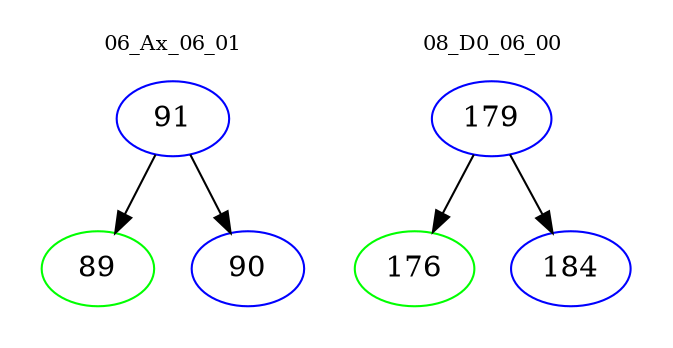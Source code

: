 digraph{
subgraph cluster_0 {
color = white
label = "06_Ax_06_01";
fontsize=10;
T0_91 [label="91", color="blue"]
T0_91 -> T0_89 [color="black"]
T0_89 [label="89", color="green"]
T0_91 -> T0_90 [color="black"]
T0_90 [label="90", color="blue"]
}
subgraph cluster_1 {
color = white
label = "08_D0_06_00";
fontsize=10;
T1_179 [label="179", color="blue"]
T1_179 -> T1_176 [color="black"]
T1_176 [label="176", color="green"]
T1_179 -> T1_184 [color="black"]
T1_184 [label="184", color="blue"]
}
}
